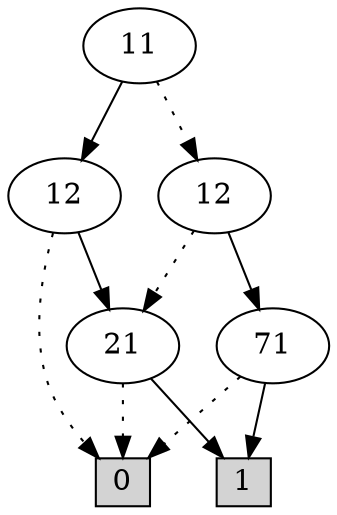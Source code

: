 digraph G {
0 [shape=box, label="0", style=filled, shape=box, height=0.3, width=0.3];
1 [shape=box, label="1", style=filled, shape=box, height=0.3, width=0.3];
85182 [label="11"];
85182 -> 85181 [style=dotted];
85182 -> 85172 [style=filled];
85181 [label="12"];
85181 -> 44 [style=dotted];
85181 -> 144 [style=filled];
44 [label="21"];
44 -> 0 [style=dotted];
44 -> 1 [style=filled];
144 [label="71"];
144 -> 0 [style=dotted];
144 -> 1 [style=filled];
85172 [label="12"];
85172 -> 0 [style=dotted];
85172 -> 44 [style=filled];
}
